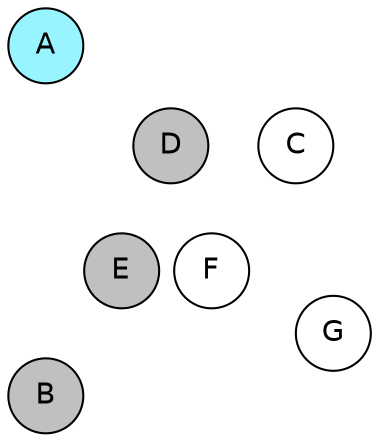 
graph {

layout = circo;
mindist = .1

node [shape = circle, fontname = Helvetica, margin = 0, style = filled]
edge [style=invis]

subgraph 1 {
	E -- F -- F# -- G -- G# -- A -- A# -- B -- C -- C# -- D -- D# -- E
}

C [fillcolor = white];
C# [fillcolor = gray];
D [fillcolor = gray];
D# [fillcolor = white];
E [fillcolor = gray];
F [fillcolor = white];
F# [fillcolor = gray];
G [fillcolor = white];
G# [fillcolor = white];
A [fillcolor = cadetblue1];
A# [fillcolor = white];
B [fillcolor = gray];
}
